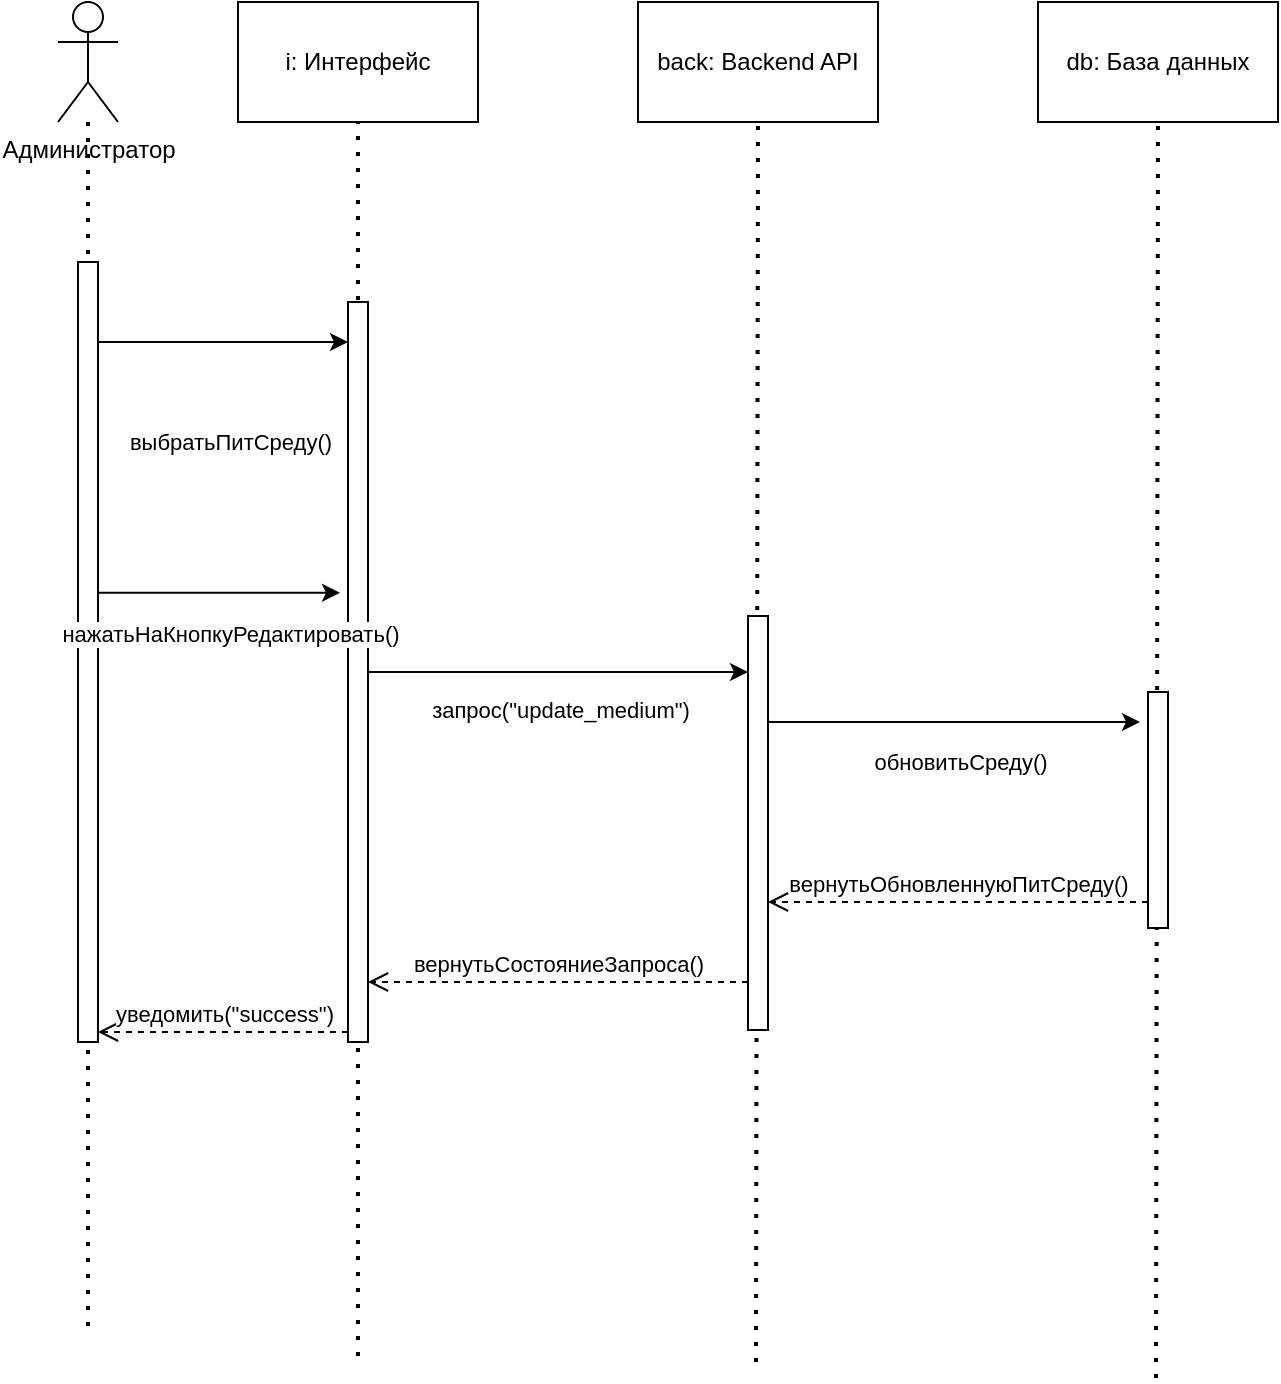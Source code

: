 <mxfile version="24.5.4" type="github">
  <diagram name="Page-1" id="NRJ2blc_Q_m7ArETwhE-">
    <mxGraphModel dx="1434" dy="781" grid="0" gridSize="10" guides="1" tooltips="1" connect="1" arrows="1" fold="1" page="1" pageScale="1" pageWidth="850" pageHeight="1100" math="0" shadow="0">
      <root>
        <mxCell id="0" />
        <mxCell id="1" parent="0" />
        <mxCell id="fhlqO3T2xSiKC0W6ooTY-1" value="" style="endArrow=none;dashed=1;html=1;dashPattern=1 3;strokeWidth=2;rounded=0;" parent="1" source="fhlqO3T2xSiKC0W6ooTY-5" edge="1">
          <mxGeometry width="50" height="50" relative="1" as="geometry">
            <mxPoint x="229" y="360" as="sourcePoint" />
            <mxPoint x="94" y="747" as="targetPoint" />
          </mxGeometry>
        </mxCell>
        <mxCell id="fhlqO3T2xSiKC0W6ooTY-2" value="" style="endArrow=none;dashed=1;html=1;dashPattern=1 3;strokeWidth=2;rounded=0;entryX=0.5;entryY=1;entryDx=0;entryDy=0;" parent="1" target="fhlqO3T2xSiKC0W6ooTY-6" edge="1">
          <mxGeometry width="50" height="50" relative="1" as="geometry">
            <mxPoint x="229" y="757" as="sourcePoint" />
            <mxPoint x="279" y="310" as="targetPoint" />
          </mxGeometry>
        </mxCell>
        <mxCell id="fhlqO3T2xSiKC0W6ooTY-3" value="" style="endArrow=none;dashed=1;html=1;dashPattern=1 3;strokeWidth=2;rounded=0;entryX=0.5;entryY=1;entryDx=0;entryDy=0;" parent="1" target="fhlqO3T2xSiKC0W6ooTY-9" edge="1">
          <mxGeometry width="50" height="50" relative="1" as="geometry">
            <mxPoint x="428" y="760" as="sourcePoint" />
            <mxPoint x="279" y="310" as="targetPoint" />
          </mxGeometry>
        </mxCell>
        <mxCell id="fhlqO3T2xSiKC0W6ooTY-4" value="" style="endArrow=none;dashed=1;html=1;dashPattern=1 3;strokeWidth=2;rounded=0;entryX=0.5;entryY=1;entryDx=0;entryDy=0;" parent="1" target="fhlqO3T2xSiKC0W6ooTY-11" edge="1">
          <mxGeometry width="50" height="50" relative="1" as="geometry">
            <mxPoint x="628" y="768" as="sourcePoint" />
            <mxPoint x="279" y="310" as="targetPoint" />
          </mxGeometry>
        </mxCell>
        <mxCell id="fhlqO3T2xSiKC0W6ooTY-5" value="&lt;div&gt;Администратор&lt;/div&gt;" style="shape=umlActor;verticalLabelPosition=bottom;verticalAlign=top;html=1;outlineConnect=0;align=center;horizontal=1;labelPosition=center;" parent="1" vertex="1">
          <mxGeometry x="79" y="80" width="30" height="60" as="geometry" />
        </mxCell>
        <mxCell id="fhlqO3T2xSiKC0W6ooTY-6" value="i: Интерфейс" style="rounded=0;whiteSpace=wrap;html=1;" parent="1" vertex="1">
          <mxGeometry x="169" y="80" width="120" height="60" as="geometry" />
        </mxCell>
        <mxCell id="fhlqO3T2xSiKC0W6ooTY-7" value="" style="html=1;points=[[0,0,0,0,5],[0,1,0,0,-5],[1,0,0,0,5],[1,1,0,0,-5]];perimeter=orthogonalPerimeter;outlineConnect=0;targetShapes=umlLifeline;portConstraint=eastwest;newEdgeStyle={&quot;curved&quot;:0,&quot;rounded&quot;:0};" parent="1" vertex="1">
          <mxGeometry x="89" y="210" width="10" height="390" as="geometry" />
        </mxCell>
        <mxCell id="fhlqO3T2xSiKC0W6ooTY-8" value="" style="html=1;points=[[0,0,0,0,5],[0,1,0,0,-5],[1,0,0,0,5],[1,1,0,0,-5]];perimeter=orthogonalPerimeter;outlineConnect=0;targetShapes=umlLifeline;portConstraint=eastwest;newEdgeStyle={&quot;curved&quot;:0,&quot;rounded&quot;:0};" parent="1" vertex="1">
          <mxGeometry x="224" y="230" width="10" height="370" as="geometry" />
        </mxCell>
        <mxCell id="fhlqO3T2xSiKC0W6ooTY-9" value="back: Backend API" style="rounded=0;whiteSpace=wrap;html=1;" parent="1" vertex="1">
          <mxGeometry x="369" y="80" width="120" height="60" as="geometry" />
        </mxCell>
        <mxCell id="fhlqO3T2xSiKC0W6ooTY-10" value="" style="html=1;points=[[0,0,0,0,5],[0,1,0,0,-5],[1,0,0,0,5],[1,1,0,0,-5]];perimeter=orthogonalPerimeter;outlineConnect=0;targetShapes=umlLifeline;portConstraint=eastwest;newEdgeStyle={&quot;curved&quot;:0,&quot;rounded&quot;:0};" parent="1" vertex="1">
          <mxGeometry x="424" y="387" width="10" height="207" as="geometry" />
        </mxCell>
        <mxCell id="fhlqO3T2xSiKC0W6ooTY-11" value="db: База данных" style="rounded=0;whiteSpace=wrap;html=1;" parent="1" vertex="1">
          <mxGeometry x="569" y="80" width="120" height="60" as="geometry" />
        </mxCell>
        <mxCell id="fhlqO3T2xSiKC0W6ooTY-12" value="" style="html=1;points=[[0,0,0,0,5],[0,1,0,0,-5],[1,0,0,0,5],[1,1,0,0,-5]];perimeter=orthogonalPerimeter;outlineConnect=0;targetShapes=umlLifeline;portConstraint=eastwest;newEdgeStyle={&quot;curved&quot;:0,&quot;rounded&quot;:0};" parent="1" vertex="1">
          <mxGeometry x="624" y="425" width="10" height="118" as="geometry" />
        </mxCell>
        <mxCell id="fhlqO3T2xSiKC0W6ooTY-13" value="" style="endArrow=classic;html=1;rounded=0;" parent="1" edge="1">
          <mxGeometry width="50" height="50" relative="1" as="geometry">
            <mxPoint x="99" y="250" as="sourcePoint" />
            <mxPoint x="224" y="250" as="targetPoint" />
            <Array as="points">
              <mxPoint x="179" y="250" />
            </Array>
          </mxGeometry>
        </mxCell>
        <mxCell id="fhlqO3T2xSiKC0W6ooTY-14" value="выбратьПитСреду()" style="edgeLabel;html=1;align=center;verticalAlign=middle;resizable=0;points=[];" parent="fhlqO3T2xSiKC0W6ooTY-13" vertex="1" connectable="0">
          <mxGeometry x="-0.28" relative="1" as="geometry">
            <mxPoint x="21" y="50" as="offset" />
          </mxGeometry>
        </mxCell>
        <mxCell id="fhlqO3T2xSiKC0W6ooTY-15" value="" style="endArrow=classic;html=1;rounded=0;entryX=-0.4;entryY=0.393;entryDx=0;entryDy=0;entryPerimeter=0;" parent="1" source="fhlqO3T2xSiKC0W6ooTY-7" target="fhlqO3T2xSiKC0W6ooTY-8" edge="1">
          <mxGeometry width="50" height="50" relative="1" as="geometry">
            <mxPoint x="400" y="350" as="sourcePoint" />
            <mxPoint x="210" y="360" as="targetPoint" />
          </mxGeometry>
        </mxCell>
        <mxCell id="fhlqO3T2xSiKC0W6ooTY-16" value="нажатьНаКнопкуРедактировать()" style="edgeLabel;html=1;align=center;verticalAlign=middle;resizable=0;points=[];" parent="fhlqO3T2xSiKC0W6ooTY-15" vertex="1" connectable="0">
          <mxGeometry x="-0.16" y="-1" relative="1" as="geometry">
            <mxPoint x="15" y="19" as="offset" />
          </mxGeometry>
        </mxCell>
        <mxCell id="fhlqO3T2xSiKC0W6ooTY-17" value="" style="endArrow=classic;html=1;rounded=0;" parent="1" source="fhlqO3T2xSiKC0W6ooTY-8" target="fhlqO3T2xSiKC0W6ooTY-10" edge="1">
          <mxGeometry width="50" height="50" relative="1" as="geometry">
            <mxPoint x="400" y="350" as="sourcePoint" />
            <mxPoint x="420" y="300" as="targetPoint" />
          </mxGeometry>
        </mxCell>
        <mxCell id="fhlqO3T2xSiKC0W6ooTY-18" value="запрос(&quot;update_medium&quot;)" style="edgeLabel;html=1;align=center;verticalAlign=middle;resizable=0;points=[];" parent="fhlqO3T2xSiKC0W6ooTY-17" vertex="1" connectable="0">
          <mxGeometry x="-0.316" relative="1" as="geometry">
            <mxPoint x="31" y="19" as="offset" />
          </mxGeometry>
        </mxCell>
        <mxCell id="fhlqO3T2xSiKC0W6ooTY-19" value="" style="endArrow=classic;html=1;rounded=0;entryX=-0.4;entryY=0.697;entryDx=0;entryDy=0;entryPerimeter=0;" parent="1" edge="1">
          <mxGeometry width="50" height="50" relative="1" as="geometry">
            <mxPoint x="434" y="440.001" as="sourcePoint" />
            <mxPoint x="620" y="440.001" as="targetPoint" />
          </mxGeometry>
        </mxCell>
        <mxCell id="fhlqO3T2xSiKC0W6ooTY-20" value="обновитьСреду()" style="edgeLabel;html=1;align=center;verticalAlign=middle;resizable=0;points=[];" parent="fhlqO3T2xSiKC0W6ooTY-19" vertex="1" connectable="0">
          <mxGeometry x="0.237" y="-2" relative="1" as="geometry">
            <mxPoint x="-19" y="18" as="offset" />
          </mxGeometry>
        </mxCell>
        <mxCell id="fhlqO3T2xSiKC0W6ooTY-21" value="вернутьОбновленнуюПитСреду()" style="html=1;verticalAlign=bottom;endArrow=open;dashed=1;endSize=8;curved=0;rounded=0;" parent="1" source="fhlqO3T2xSiKC0W6ooTY-12" target="fhlqO3T2xSiKC0W6ooTY-10" edge="1">
          <mxGeometry relative="1" as="geometry">
            <mxPoint x="570" y="530" as="sourcePoint" />
            <mxPoint x="490" y="530" as="targetPoint" />
            <Array as="points">
              <mxPoint x="530" y="530" />
            </Array>
          </mxGeometry>
        </mxCell>
        <mxCell id="fhlqO3T2xSiKC0W6ooTY-22" value="вернутьСостояниеЗапроса()" style="html=1;verticalAlign=bottom;endArrow=open;dashed=1;endSize=8;curved=0;rounded=0;" parent="1" edge="1">
          <mxGeometry relative="1" as="geometry">
            <mxPoint x="424" y="570" as="sourcePoint" />
            <mxPoint x="234" y="570" as="targetPoint" />
          </mxGeometry>
        </mxCell>
        <mxCell id="fhlqO3T2xSiKC0W6ooTY-23" value="уведомить(&quot;success&quot;)" style="html=1;verticalAlign=bottom;endArrow=open;dashed=1;endSize=8;curved=0;rounded=0;entryX=1;entryY=1;entryDx=0;entryDy=-5;entryPerimeter=0;" parent="1" source="fhlqO3T2xSiKC0W6ooTY-8" target="fhlqO3T2xSiKC0W6ooTY-7" edge="1">
          <mxGeometry relative="1" as="geometry">
            <mxPoint x="190" y="593" as="sourcePoint" />
            <mxPoint x="110" y="593" as="targetPoint" />
          </mxGeometry>
        </mxCell>
      </root>
    </mxGraphModel>
  </diagram>
</mxfile>
